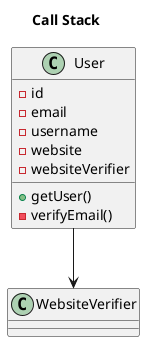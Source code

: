 @startuml ankh-uml
title Call Stack
class User
{
  -id
  -email
  -username
  -website
  -websiteVerifier
  +getUser()
  -verifyEmail()
}
class WebsiteVerifier
{
}


User --> WebsiteVerifier

@enduml